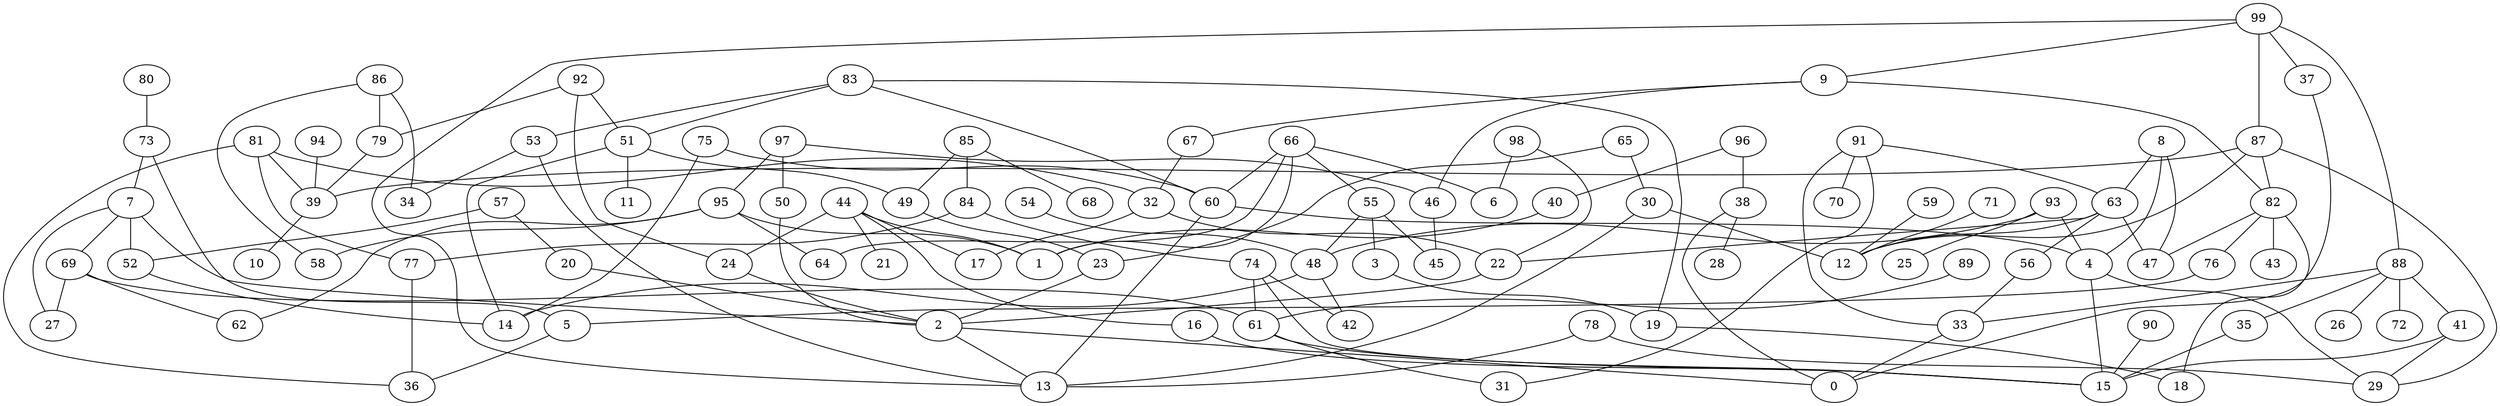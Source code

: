 digraph GG_graph {

subgraph G_graph {
edge [color = black]
"71" -> "12" [dir = none]
"89" -> "61" [dir = none]
"56" -> "33" [dir = none]
"23" -> "2" [dir = none]
"44" -> "21" [dir = none]
"44" -> "24" [dir = none]
"94" -> "39" [dir = none]
"57" -> "20" [dir = none]
"98" -> "6" [dir = none]
"98" -> "22" [dir = none]
"54" -> "48" [dir = none]
"8" -> "4" [dir = none]
"35" -> "15" [dir = none]
"46" -> "45" [dir = none]
"87" -> "29" [dir = none]
"87" -> "82" [dir = none]
"93" -> "25" [dir = none]
"93" -> "4" [dir = none]
"78" -> "13" [dir = none]
"99" -> "37" [dir = none]
"99" -> "9" [dir = none]
"99" -> "88" [dir = none]
"99" -> "13" [dir = none]
"77" -> "36" [dir = none]
"76" -> "5" [dir = none]
"90" -> "15" [dir = none]
"92" -> "24" [dir = none]
"59" -> "12" [dir = none]
"91" -> "63" [dir = none]
"91" -> "70" [dir = none]
"91" -> "33" [dir = none]
"48" -> "42" [dir = none]
"84" -> "77" [dir = none]
"30" -> "12" [dir = none]
"30" -> "13" [dir = none]
"16" -> "15" [dir = none]
"32" -> "17" [dir = none]
"32" -> "22" [dir = none]
"53" -> "34" [dir = none]
"53" -> "13" [dir = none]
"61" -> "31" [dir = none]
"38" -> "28" [dir = none]
"38" -> "0" [dir = none]
"5" -> "36" [dir = none]
"3" -> "19" [dir = none]
"55" -> "48" [dir = none]
"55" -> "3" [dir = none]
"97" -> "50" [dir = none]
"97" -> "95" [dir = none]
"65" -> "30" [dir = none]
"7" -> "27" [dir = none]
"7" -> "52" [dir = none]
"7" -> "69" [dir = none]
"7" -> "2" [dir = none]
"2" -> "0" [dir = none]
"2" -> "13" [dir = none]
"88" -> "41" [dir = none]
"88" -> "72" [dir = none]
"88" -> "33" [dir = none]
"88" -> "26" [dir = none]
"52" -> "14" [dir = none]
"9" -> "67" [dir = none]
"9" -> "46" [dir = none]
"85" -> "68" [dir = none]
"85" -> "49" [dir = none]
"22" -> "2" [dir = none]
"60" -> "4" [dir = none]
"60" -> "13" [dir = none]
"83" -> "51" [dir = none]
"83" -> "60" [dir = none]
"24" -> "2" [dir = none]
"73" -> "5" [dir = none]
"73" -> "7" [dir = none]
"66" -> "1" [dir = none]
"66" -> "55" [dir = none]
"66" -> "60" [dir = none]
"4" -> "15" [dir = none]
"74" -> "61" [dir = none]
"40" -> "1" [dir = none]
"39" -> "10" [dir = none]
"96" -> "38" [dir = none]
"80" -> "73" [dir = none]
"82" -> "18" [dir = none]
"82" -> "47" [dir = none]
"82" -> "43" [dir = none]
"82" -> "76" [dir = none]
"81" -> "39" [dir = none]
"81" -> "36" [dir = none]
"69" -> "61" [dir = none]
"95" -> "64" [dir = none]
"95" -> "58" [dir = none]
"95" -> "62" [dir = none]
"95" -> "1" [dir = none]
"51" -> "11" [dir = none]
"51" -> "49" [dir = none]
"75" -> "60" [dir = none]
"20" -> "2" [dir = none]
"86" -> "79" [dir = none]
"86" -> "34" [dir = none]
"61" -> "15" [dir = none]
"65" -> "23" [dir = none]
"63" -> "56" [dir = none]
"79" -> "39" [dir = none]
"96" -> "40" [dir = none]
"83" -> "19" [dir = none]
"66" -> "64" [dir = none]
"81" -> "32" [dir = none]
"55" -> "45" [dir = none]
"81" -> "77" [dir = none]
"99" -> "87" [dir = none]
"44" -> "1" [dir = none]
"67" -> "32" [dir = none]
"78" -> "29" [dir = none]
"57" -> "52" [dir = none]
"97" -> "46" [dir = none]
"51" -> "14" [dir = none]
"83" -> "53" [dir = none]
"8" -> "63" [dir = none]
"4" -> "29" [dir = none]
"92" -> "51" [dir = none]
"8" -> "47" [dir = none]
"44" -> "16" [dir = none]
"85" -> "84" [dir = none]
"91" -> "31" [dir = none]
"74" -> "42" [dir = none]
"41" -> "15" [dir = none]
"44" -> "17" [dir = none]
"87" -> "39" [dir = none]
"63" -> "22" [dir = none]
"87" -> "12" [dir = none]
"37" -> "0" [dir = none]
"66" -> "6" [dir = none]
"92" -> "79" [dir = none]
"84" -> "74" [dir = none]
"75" -> "14" [dir = none]
"86" -> "58" [dir = none]
"74" -> "15" [dir = none]
"93" -> "48" [dir = none]
"63" -> "47" [dir = none]
"9" -> "82" [dir = none]
"19" -> "18" [dir = none]
"88" -> "35" [dir = none]
"69" -> "62" [dir = none]
"69" -> "27" [dir = none]
"33" -> "0" [dir = none]
"50" -> "2" [dir = none]
"63" -> "12" [dir = none]
"49" -> "23" [dir = none]
"41" -> "29" [dir = none]
"48" -> "14" [dir = none]
}

}

